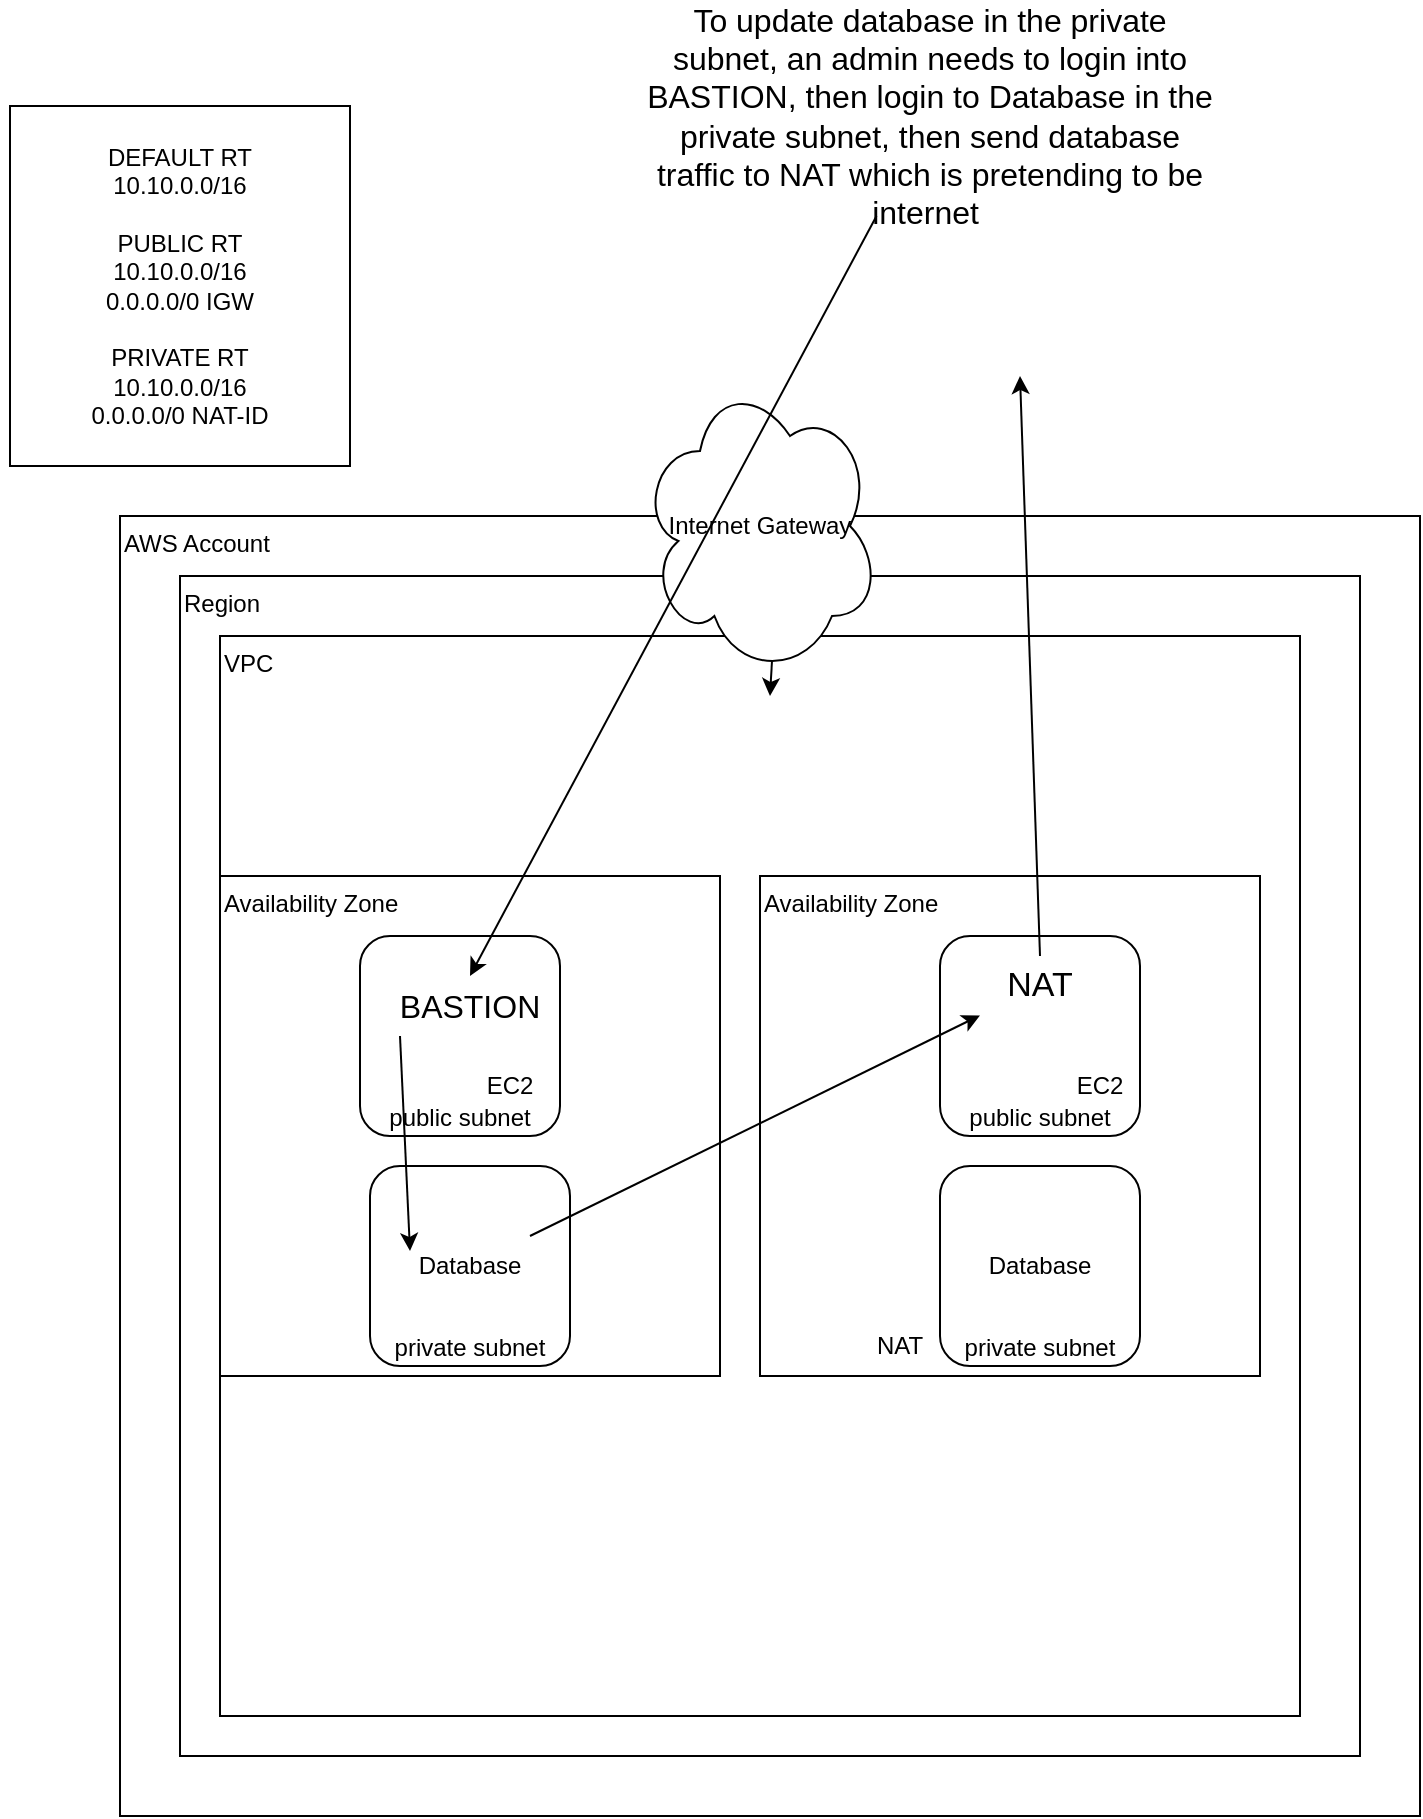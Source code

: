 <mxfile>
    <diagram id="XX8ALJ1K36812sOOz0n9" name="Page-1">
        <mxGraphModel dx="561" dy="1707" grid="1" gridSize="10" guides="1" tooltips="1" connect="1" arrows="1" fold="1" page="1" pageScale="1" pageWidth="850" pageHeight="1100" math="0" shadow="0">
            <root>
                <mxCell id="0"/>
                <mxCell id="1" parent="0"/>
                <mxCell id="55" value="" style="whiteSpace=wrap;html=1;" vertex="1" parent="1">
                    <mxGeometry x="35" y="-235" width="170" height="180" as="geometry"/>
                </mxCell>
                <mxCell id="17" value="" style="rounded=0;whiteSpace=wrap;html=1;" parent="1" vertex="1">
                    <mxGeometry x="250" y="340" width="320" height="170" as="geometry"/>
                </mxCell>
                <mxCell id="15" value="AWS Account" style="whiteSpace=wrap;html=1;aspect=fixed;rounded=0;spacingLeft=0;align=left;verticalAlign=top;" parent="1" vertex="1">
                    <mxGeometry x="90" y="-30" width="650" height="650" as="geometry"/>
                </mxCell>
                <mxCell id="14" value="&lt;div style=&quot;&quot;&gt;&lt;span style=&quot;background-color: initial;&quot;&gt;Region&lt;/span&gt;&lt;/div&gt;" style="whiteSpace=wrap;html=1;aspect=fixed;align=left;verticalAlign=top;" parent="1" vertex="1">
                    <mxGeometry x="120" width="590" height="590" as="geometry"/>
                </mxCell>
                <mxCell id="13" value="VPC" style="whiteSpace=wrap;html=1;aspect=fixed;align=left;verticalAlign=top;" parent="1" vertex="1">
                    <mxGeometry x="140" y="30" width="540" height="540" as="geometry"/>
                </mxCell>
                <mxCell id="2" value="Availability Zone" style="aspect=fixed;align=left;labelPosition=center;verticalLabelPosition=middle;verticalAlign=top;rounded=0;textDirection=ltr;horizontal=1;" parent="1" vertex="1">
                    <mxGeometry x="410" y="150" width="250" height="250" as="geometry"/>
                </mxCell>
                <mxCell id="4" value="public subnet" style="whiteSpace=wrap;html=1;aspect=fixed;rounded=1;verticalAlign=bottom;" parent="1" vertex="1">
                    <mxGeometry x="220" y="180" width="100" height="100" as="geometry"/>
                </mxCell>
                <mxCell id="38" value="Availability Zone" style="aspect=fixed;align=left;labelPosition=center;verticalLabelPosition=middle;verticalAlign=top;rounded=0;textDirection=ltr;horizontal=1;" parent="1" vertex="1">
                    <mxGeometry x="140" y="150" width="250" height="250" as="geometry"/>
                </mxCell>
                <mxCell id="28" style="edgeStyle=none;html=1;exitX=0.55;exitY=0.95;exitDx=0;exitDy=0;exitPerimeter=0;entryX=0.5;entryY=1;entryDx=0;entryDy=0;" parent="1" source="6" edge="1">
                    <mxGeometry relative="1" as="geometry">
                        <mxPoint x="415" y="60" as="targetPoint"/>
                    </mxGeometry>
                </mxCell>
                <mxCell id="6" value="Internet Gateway&lt;br&gt;" style="ellipse;shape=cloud;whiteSpace=wrap;html=1;rounded=1;" parent="1" vertex="1">
                    <mxGeometry x="350" y="-100" width="120" height="150" as="geometry"/>
                </mxCell>
                <mxCell id="31" style="edgeStyle=none;html=1;exitX=0.5;exitY=1;exitDx=0;exitDy=0;" parent="1" edge="1">
                    <mxGeometry relative="1" as="geometry">
                        <mxPoint x="480" y="370" as="targetPoint"/>
                        <mxPoint x="480" y="370" as="sourcePoint"/>
                    </mxGeometry>
                </mxCell>
                <mxCell id="35" value="NAT" style="text;strokeColor=none;align=center;fillColor=none;html=1;verticalAlign=middle;whiteSpace=wrap;rounded=0;" parent="1" vertex="1">
                    <mxGeometry x="450" y="370" width="60" height="30" as="geometry"/>
                </mxCell>
                <mxCell id="3" value="private subnet" style="whiteSpace=wrap;html=1;aspect=fixed;labelBorderColor=none;labelPosition=center;verticalLabelPosition=middle;align=center;verticalAlign=bottom;horizontal=1;labelBackgroundColor=default;rounded=1;" parent="1" vertex="1">
                    <mxGeometry x="500" y="295" width="100" height="100" as="geometry"/>
                </mxCell>
                <mxCell id="39" value="private subnet" style="whiteSpace=wrap;html=1;aspect=fixed;labelBorderColor=none;labelPosition=center;verticalLabelPosition=middle;align=center;verticalAlign=bottom;horizontal=1;labelBackgroundColor=default;rounded=1;" parent="1" vertex="1">
                    <mxGeometry x="215" y="295" width="100" height="100" as="geometry"/>
                </mxCell>
                <mxCell id="40" value="public subnet" style="whiteSpace=wrap;html=1;aspect=fixed;labelBorderColor=none;labelPosition=center;verticalLabelPosition=middle;align=center;verticalAlign=bottom;horizontal=1;labelBackgroundColor=default;rounded=1;" parent="1" vertex="1">
                    <mxGeometry x="210" y="180" width="100" height="100" as="geometry"/>
                </mxCell>
                <mxCell id="41" value="public subnet" style="whiteSpace=wrap;html=1;aspect=fixed;labelBorderColor=none;labelPosition=center;verticalLabelPosition=middle;align=center;verticalAlign=bottom;horizontal=1;labelBackgroundColor=default;rounded=1;" parent="1" vertex="1">
                    <mxGeometry x="500" y="180" width="100" height="100" as="geometry"/>
                </mxCell>
                <mxCell id="52" style="edgeStyle=none;html=1;exitX=1;exitY=0;exitDx=0;exitDy=0;fontSize=16;" parent="1" source="37" target="46" edge="1">
                    <mxGeometry relative="1" as="geometry"/>
                </mxCell>
                <mxCell id="37" value="Database" style="text;strokeColor=none;align=center;fillColor=none;html=1;verticalAlign=middle;whiteSpace=wrap;rounded=0;" parent="1" vertex="1">
                    <mxGeometry x="235" y="330" width="60" height="30" as="geometry"/>
                </mxCell>
                <mxCell id="42" value="Database" style="text;strokeColor=none;align=center;fillColor=none;html=1;verticalAlign=middle;whiteSpace=wrap;rounded=0;" parent="1" vertex="1">
                    <mxGeometry x="520" y="330" width="60" height="30" as="geometry"/>
                </mxCell>
                <mxCell id="36" value="EC2" style="text;strokeColor=none;align=center;fillColor=none;html=1;verticalAlign=middle;whiteSpace=wrap;rounded=0;" parent="1" vertex="1">
                    <mxGeometry x="255" y="240" width="60" height="30" as="geometry"/>
                </mxCell>
                <mxCell id="43" value="EC2" style="text;strokeColor=none;align=center;fillColor=none;html=1;verticalAlign=middle;whiteSpace=wrap;rounded=0;" parent="1" vertex="1">
                    <mxGeometry x="550" y="240" width="60" height="30" as="geometry"/>
                </mxCell>
                <mxCell id="51" style="edgeStyle=none;html=1;exitX=0;exitY=1;exitDx=0;exitDy=0;entryX=0;entryY=0.25;entryDx=0;entryDy=0;fontSize=16;" parent="1" source="45" target="37" edge="1">
                    <mxGeometry relative="1" as="geometry"/>
                </mxCell>
                <mxCell id="45" value="BASTION" style="text;strokeColor=none;align=center;fillColor=none;html=1;verticalAlign=middle;whiteSpace=wrap;rounded=0;fontSize=16;" parent="1" vertex="1">
                    <mxGeometry x="230" y="200" width="70" height="30" as="geometry"/>
                </mxCell>
                <mxCell id="53" style="edgeStyle=none;html=1;exitX=0.5;exitY=0;exitDx=0;exitDy=0;fontSize=16;" parent="1" source="46" edge="1">
                    <mxGeometry relative="1" as="geometry">
                        <mxPoint x="540" y="-100" as="targetPoint"/>
                    </mxGeometry>
                </mxCell>
                <mxCell id="46" value="NAT" style="text;strokeColor=none;align=center;fillColor=none;html=1;verticalAlign=middle;whiteSpace=wrap;rounded=0;fontSize=17;" parent="1" vertex="1">
                    <mxGeometry x="520" y="190" width="60" height="30" as="geometry"/>
                </mxCell>
                <mxCell id="49" value="" style="edgeStyle=none;html=1;fontSize=16;entryX=0.5;entryY=0;entryDx=0;entryDy=0;" parent="1" source="48" target="45" edge="1">
                    <mxGeometry relative="1" as="geometry"/>
                </mxCell>
                <mxCell id="48" value="To update database in the private subnet, an admin needs to login into BASTION, then login to Database in the private subnet, then send database traffic to NAT which is pretending to be internet&amp;nbsp;" style="text;strokeColor=none;align=center;fillColor=none;html=1;verticalAlign=middle;whiteSpace=wrap;rounded=0;fontSize=16;" parent="1" vertex="1">
                    <mxGeometry x="350" y="-280" width="290" height="100" as="geometry"/>
                </mxCell>
                <mxCell id="54" value="DEFAULT RT&lt;br&gt;10.10.0.0/16&lt;br&gt;&lt;br&gt;PUBLIC RT&lt;br&gt;10.10.0.0/16&lt;br&gt;0.0.0.0/0 IGW&lt;br&gt;&lt;br&gt;PRIVATE RT&lt;br&gt;10.10.0.0/16&lt;br&gt;0.0.0.0/0 NAT-ID" style="text;strokeColor=none;align=center;fillColor=none;html=1;verticalAlign=middle;whiteSpace=wrap;rounded=0;" vertex="1" parent="1">
                    <mxGeometry x="30" y="-260" width="180" height="230" as="geometry"/>
                </mxCell>
            </root>
        </mxGraphModel>
    </diagram>
</mxfile>